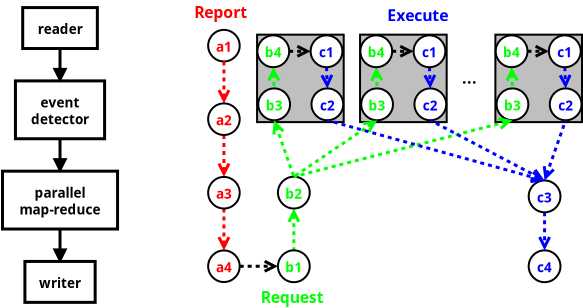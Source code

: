 <?xml version="1.0" encoding="UTF-8"?>
<dia:diagram xmlns:dia="http://www.lysator.liu.se/~alla/dia/">
  <dia:layer name="Background" visible="true" active="true">
    <dia:group>
      <dia:object type="Flowchart - Box" version="0" id="O0">
        <dia:attribute name="obj_pos">
          <dia:point val="1.367,7.143"/>
        </dia:attribute>
        <dia:attribute name="obj_bb">
          <dia:rectangle val="1.292,7.068;5.174,9.264"/>
        </dia:attribute>
        <dia:attribute name="elem_corner">
          <dia:point val="1.367,7.143"/>
        </dia:attribute>
        <dia:attribute name="elem_width">
          <dia:real val="3.733"/>
        </dia:attribute>
        <dia:attribute name="elem_height">
          <dia:real val="2.047"/>
        </dia:attribute>
        <dia:attribute name="border_width">
          <dia:real val="0.15"/>
        </dia:attribute>
        <dia:attribute name="show_background">
          <dia:boolean val="true"/>
        </dia:attribute>
        <dia:attribute name="padding">
          <dia:real val="0.5"/>
        </dia:attribute>
        <dia:attribute name="text">
          <dia:composite type="text">
            <dia:attribute name="string">
              <dia:string>#reader#</dia:string>
            </dia:attribute>
            <dia:attribute name="font">
              <dia:font family="sans" style="80" name="Helvetica-Bold"/>
            </dia:attribute>
            <dia:attribute name="height">
              <dia:real val="0.847"/>
            </dia:attribute>
            <dia:attribute name="pos">
              <dia:point val="3.233,8.373"/>
            </dia:attribute>
            <dia:attribute name="color">
              <dia:color val="#000000"/>
            </dia:attribute>
            <dia:attribute name="alignment">
              <dia:enum val="1"/>
            </dia:attribute>
          </dia:composite>
        </dia:attribute>
      </dia:object>
      <dia:object type="Flowchart - Box" version="0" id="O1">
        <dia:attribute name="obj_pos">
          <dia:point val="1.004,10.809"/>
        </dia:attribute>
        <dia:attribute name="obj_bb">
          <dia:rectangle val="0.929,10.734;5.537,13.777"/>
        </dia:attribute>
        <dia:attribute name="elem_corner">
          <dia:point val="1.004,10.809"/>
        </dia:attribute>
        <dia:attribute name="elem_width">
          <dia:real val="4.458"/>
        </dia:attribute>
        <dia:attribute name="elem_height">
          <dia:real val="2.893"/>
        </dia:attribute>
        <dia:attribute name="border_width">
          <dia:real val="0.15"/>
        </dia:attribute>
        <dia:attribute name="show_background">
          <dia:boolean val="true"/>
        </dia:attribute>
        <dia:attribute name="padding">
          <dia:real val="0.5"/>
        </dia:attribute>
        <dia:attribute name="text">
          <dia:composite type="text">
            <dia:attribute name="string">
              <dia:string>#event
detector#</dia:string>
            </dia:attribute>
            <dia:attribute name="font">
              <dia:font family="sans" style="80" name="Helvetica-Bold"/>
            </dia:attribute>
            <dia:attribute name="height">
              <dia:real val="0.847"/>
            </dia:attribute>
            <dia:attribute name="pos">
              <dia:point val="3.233,12.039"/>
            </dia:attribute>
            <dia:attribute name="color">
              <dia:color val="#000000"/>
            </dia:attribute>
            <dia:attribute name="alignment">
              <dia:enum val="1"/>
            </dia:attribute>
          </dia:composite>
        </dia:attribute>
      </dia:object>
      <dia:object type="Flowchart - Box" version="0" id="O2">
        <dia:attribute name="obj_pos">
          <dia:point val="0.357,15.322"/>
        </dia:attribute>
        <dia:attribute name="obj_bb">
          <dia:rectangle val="0.282,15.247;6.184,18.291"/>
        </dia:attribute>
        <dia:attribute name="elem_corner">
          <dia:point val="0.357,15.322"/>
        </dia:attribute>
        <dia:attribute name="elem_width">
          <dia:real val="5.753"/>
        </dia:attribute>
        <dia:attribute name="elem_height">
          <dia:real val="2.893"/>
        </dia:attribute>
        <dia:attribute name="border_width">
          <dia:real val="0.15"/>
        </dia:attribute>
        <dia:attribute name="show_background">
          <dia:boolean val="true"/>
        </dia:attribute>
        <dia:attribute name="padding">
          <dia:real val="0.5"/>
        </dia:attribute>
        <dia:attribute name="text">
          <dia:composite type="text">
            <dia:attribute name="string">
              <dia:string>#parallel
map-reduce#</dia:string>
            </dia:attribute>
            <dia:attribute name="font">
              <dia:font family="sans" style="80" name="Helvetica-Bold"/>
            </dia:attribute>
            <dia:attribute name="height">
              <dia:real val="0.847"/>
            </dia:attribute>
            <dia:attribute name="pos">
              <dia:point val="3.233,16.552"/>
            </dia:attribute>
            <dia:attribute name="color">
              <dia:color val="#000000"/>
            </dia:attribute>
            <dia:attribute name="alignment">
              <dia:enum val="1"/>
            </dia:attribute>
          </dia:composite>
        </dia:attribute>
      </dia:object>
      <dia:object type="Flowchart - Box" version="0" id="O3">
        <dia:attribute name="obj_pos">
          <dia:point val="1.477,19.835"/>
        </dia:attribute>
        <dia:attribute name="obj_bb">
          <dia:rectangle val="1.402,19.76;5.064,21.957"/>
        </dia:attribute>
        <dia:attribute name="elem_corner">
          <dia:point val="1.477,19.835"/>
        </dia:attribute>
        <dia:attribute name="elem_width">
          <dia:real val="3.513"/>
        </dia:attribute>
        <dia:attribute name="elem_height">
          <dia:real val="2.047"/>
        </dia:attribute>
        <dia:attribute name="border_width">
          <dia:real val="0.15"/>
        </dia:attribute>
        <dia:attribute name="show_background">
          <dia:boolean val="true"/>
        </dia:attribute>
        <dia:attribute name="padding">
          <dia:real val="0.5"/>
        </dia:attribute>
        <dia:attribute name="text">
          <dia:composite type="text">
            <dia:attribute name="string">
              <dia:string>#writer#</dia:string>
            </dia:attribute>
            <dia:attribute name="font">
              <dia:font family="sans" style="80" name="Helvetica-Bold"/>
            </dia:attribute>
            <dia:attribute name="height">
              <dia:real val="0.847"/>
            </dia:attribute>
            <dia:attribute name="pos">
              <dia:point val="3.233,21.065"/>
            </dia:attribute>
            <dia:attribute name="color">
              <dia:color val="#000000"/>
            </dia:attribute>
            <dia:attribute name="alignment">
              <dia:enum val="1"/>
            </dia:attribute>
          </dia:composite>
        </dia:attribute>
      </dia:object>
      <dia:object type="Standard - Line" version="0" id="O4">
        <dia:attribute name="obj_pos">
          <dia:point val="3.233,9.189"/>
        </dia:attribute>
        <dia:attribute name="obj_bb">
          <dia:rectangle val="2.862,9.114;3.604,10.977"/>
        </dia:attribute>
        <dia:attribute name="conn_endpoints">
          <dia:point val="3.233,9.189"/>
          <dia:point val="3.233,10.809"/>
        </dia:attribute>
        <dia:attribute name="numcp">
          <dia:int val="1"/>
        </dia:attribute>
        <dia:attribute name="line_width">
          <dia:real val="0.15"/>
        </dia:attribute>
        <dia:attribute name="end_arrow">
          <dia:enum val="3"/>
        </dia:attribute>
        <dia:attribute name="end_arrow_length">
          <dia:real val="0.5"/>
        </dia:attribute>
        <dia:attribute name="end_arrow_width">
          <dia:real val="0.5"/>
        </dia:attribute>
        <dia:connections>
          <dia:connection handle="0" to="O0" connection="13"/>
          <dia:connection handle="1" to="O1" connection="2"/>
        </dia:connections>
      </dia:object>
      <dia:object type="Standard - Line" version="0" id="O5">
        <dia:attribute name="obj_pos">
          <dia:point val="3.233,13.702"/>
        </dia:attribute>
        <dia:attribute name="obj_bb">
          <dia:rectangle val="2.862,13.627;3.604,15.49"/>
        </dia:attribute>
        <dia:attribute name="conn_endpoints">
          <dia:point val="3.233,13.702"/>
          <dia:point val="3.233,15.322"/>
        </dia:attribute>
        <dia:attribute name="numcp">
          <dia:int val="1"/>
        </dia:attribute>
        <dia:attribute name="line_width">
          <dia:real val="0.15"/>
        </dia:attribute>
        <dia:attribute name="end_arrow">
          <dia:enum val="3"/>
        </dia:attribute>
        <dia:attribute name="end_arrow_length">
          <dia:real val="0.5"/>
        </dia:attribute>
        <dia:attribute name="end_arrow_width">
          <dia:real val="0.5"/>
        </dia:attribute>
        <dia:connections>
          <dia:connection handle="0" to="O1" connection="13"/>
          <dia:connection handle="1" to="O2" connection="2"/>
        </dia:connections>
      </dia:object>
      <dia:object type="Standard - Line" version="0" id="O6">
        <dia:attribute name="obj_pos">
          <dia:point val="3.233,18.215"/>
        </dia:attribute>
        <dia:attribute name="obj_bb">
          <dia:rectangle val="2.862,18.14;3.604,20.003"/>
        </dia:attribute>
        <dia:attribute name="conn_endpoints">
          <dia:point val="3.233,18.215"/>
          <dia:point val="3.233,19.835"/>
        </dia:attribute>
        <dia:attribute name="numcp">
          <dia:int val="1"/>
        </dia:attribute>
        <dia:attribute name="line_width">
          <dia:real val="0.15"/>
        </dia:attribute>
        <dia:attribute name="end_arrow">
          <dia:enum val="3"/>
        </dia:attribute>
        <dia:attribute name="end_arrow_length">
          <dia:real val="0.5"/>
        </dia:attribute>
        <dia:attribute name="end_arrow_width">
          <dia:real val="0.5"/>
        </dia:attribute>
        <dia:connections>
          <dia:connection handle="0" to="O2" connection="13"/>
          <dia:connection handle="1" to="O3" connection="2"/>
        </dia:connections>
      </dia:object>
    </dia:group>
    <dia:group>
      <dia:group>
        <dia:object type="Standard - Text" version="1" id="O7">
          <dia:attribute name="obj_pos">
            <dia:point val="23.333,10.956"/>
          </dia:attribute>
          <dia:attribute name="obj_bb">
            <dia:rectangle val="23.333,10.223;24.233,11.143"/>
          </dia:attribute>
          <dia:attribute name="text">
            <dia:composite type="text">
              <dia:attribute name="string">
                <dia:string>#...#</dia:string>
              </dia:attribute>
              <dia:attribute name="font">
                <dia:font family="sans" style="80" name="Helvetica-Bold"/>
              </dia:attribute>
              <dia:attribute name="height">
                <dia:real val="0.988"/>
              </dia:attribute>
              <dia:attribute name="pos">
                <dia:point val="23.333,10.956"/>
              </dia:attribute>
              <dia:attribute name="color">
                <dia:color val="#000000"/>
              </dia:attribute>
              <dia:attribute name="alignment">
                <dia:enum val="0"/>
              </dia:attribute>
            </dia:composite>
          </dia:attribute>
          <dia:attribute name="valign">
            <dia:enum val="3"/>
          </dia:attribute>
        </dia:object>
        <dia:group>
          <dia:object type="Flowchart - Box" version="0" id="O8">
            <dia:attribute name="obj_pos">
              <dia:point val="25.001,8.497"/>
            </dia:attribute>
            <dia:attribute name="obj_bb">
              <dia:rectangle val="24.951,8.447;29.382,12.92"/>
            </dia:attribute>
            <dia:attribute name="elem_corner">
              <dia:point val="25.001,8.497"/>
            </dia:attribute>
            <dia:attribute name="elem_width">
              <dia:real val="4.331"/>
            </dia:attribute>
            <dia:attribute name="elem_height">
              <dia:real val="4.373"/>
            </dia:attribute>
            <dia:attribute name="border_width">
              <dia:real val="0.1"/>
            </dia:attribute>
            <dia:attribute name="inner_color">
              <dia:color val="#bfbfbf"/>
            </dia:attribute>
            <dia:attribute name="show_background">
              <dia:boolean val="true"/>
            </dia:attribute>
            <dia:attribute name="padding">
              <dia:real val="0.5"/>
            </dia:attribute>
            <dia:attribute name="text">
              <dia:composite type="text">
                <dia:attribute name="string">
                  <dia:string>##</dia:string>
                </dia:attribute>
                <dia:attribute name="font">
                  <dia:font family="sans" style="0" name="Helvetica"/>
                </dia:attribute>
                <dia:attribute name="height">
                  <dia:real val="0.8"/>
                </dia:attribute>
                <dia:attribute name="pos">
                  <dia:point val="27.167,10.878"/>
                </dia:attribute>
                <dia:attribute name="color">
                  <dia:color val="#000000"/>
                </dia:attribute>
                <dia:attribute name="alignment">
                  <dia:enum val="1"/>
                </dia:attribute>
              </dia:composite>
            </dia:attribute>
          </dia:object>
          <dia:object type="Standard - Line" version="0" id="O9">
            <dia:attribute name="obj_pos">
              <dia:point val="25.811,10.123"/>
            </dia:attribute>
            <dia:attribute name="obj_bb">
              <dia:rectangle val="25.47,10.046;26.212,11.264"/>
            </dia:attribute>
            <dia:attribute name="conn_endpoints">
              <dia:point val="25.811,10.123"/>
              <dia:point val="25.854,11.186"/>
            </dia:attribute>
            <dia:attribute name="numcp">
              <dia:int val="1"/>
            </dia:attribute>
            <dia:attribute name="line_color">
              <dia:color val="#00ff00"/>
            </dia:attribute>
            <dia:attribute name="line_width">
              <dia:real val="0.15"/>
            </dia:attribute>
            <dia:attribute name="line_style">
              <dia:enum val="1"/>
            </dia:attribute>
            <dia:attribute name="start_arrow">
              <dia:enum val="1"/>
            </dia:attribute>
            <dia:attribute name="start_arrow_length">
              <dia:real val="0.5"/>
            </dia:attribute>
            <dia:attribute name="start_arrow_width">
              <dia:real val="0.5"/>
            </dia:attribute>
            <dia:attribute name="dashlength">
              <dia:real val="0.2"/>
            </dia:attribute>
            <dia:connections>
              <dia:connection handle="0" to="O10" connection="12"/>
              <dia:connection handle="1" to="O11" connection="4"/>
            </dia:connections>
          </dia:object>
          <dia:object type="Flowchart - Ellipse" version="0" id="O10">
            <dia:attribute name="obj_pos">
              <dia:point val="25.018,8.532"/>
            </dia:attribute>
            <dia:attribute name="obj_bb">
              <dia:rectangle val="24.968,8.482;26.655,10.173"/>
            </dia:attribute>
            <dia:attribute name="elem_corner">
              <dia:point val="25.018,8.532"/>
            </dia:attribute>
            <dia:attribute name="elem_width">
              <dia:real val="1.588"/>
            </dia:attribute>
            <dia:attribute name="elem_height">
              <dia:real val="1.591"/>
            </dia:attribute>
            <dia:attribute name="border_width">
              <dia:real val="0.1"/>
            </dia:attribute>
            <dia:attribute name="show_background">
              <dia:boolean val="true"/>
            </dia:attribute>
            <dia:attribute name="padding">
              <dia:real val="0.01"/>
            </dia:attribute>
            <dia:attribute name="text">
              <dia:composite type="text">
                <dia:attribute name="string">
                  <dia:string>#b4#</dia:string>
                </dia:attribute>
                <dia:attribute name="font">
                  <dia:font family="sans" style="80" name="Helvetica-Bold"/>
                </dia:attribute>
                <dia:attribute name="height">
                  <dia:real val="0.847"/>
                </dia:attribute>
                <dia:attribute name="pos">
                  <dia:point val="25.811,9.535"/>
                </dia:attribute>
                <dia:attribute name="color">
                  <dia:color val="#00ff00"/>
                </dia:attribute>
                <dia:attribute name="alignment">
                  <dia:enum val="1"/>
                </dia:attribute>
              </dia:composite>
            </dia:attribute>
          </dia:object>
          <dia:object type="Flowchart - Ellipse" version="0" id="O11">
            <dia:attribute name="obj_pos">
              <dia:point val="25.06,11.186"/>
            </dia:attribute>
            <dia:attribute name="obj_bb">
              <dia:rectangle val="25.01,11.136;26.697,12.827"/>
            </dia:attribute>
            <dia:attribute name="elem_corner">
              <dia:point val="25.06,11.186"/>
            </dia:attribute>
            <dia:attribute name="elem_width">
              <dia:real val="1.588"/>
            </dia:attribute>
            <dia:attribute name="elem_height">
              <dia:real val="1.591"/>
            </dia:attribute>
            <dia:attribute name="border_width">
              <dia:real val="0.1"/>
            </dia:attribute>
            <dia:attribute name="show_background">
              <dia:boolean val="true"/>
            </dia:attribute>
            <dia:attribute name="padding">
              <dia:real val="0.01"/>
            </dia:attribute>
            <dia:attribute name="text">
              <dia:composite type="text">
                <dia:attribute name="string">
                  <dia:string>#b3#</dia:string>
                </dia:attribute>
                <dia:attribute name="font">
                  <dia:font family="sans" style="80" name="Helvetica-Bold"/>
                </dia:attribute>
                <dia:attribute name="height">
                  <dia:real val="0.847"/>
                </dia:attribute>
                <dia:attribute name="pos">
                  <dia:point val="25.854,12.188"/>
                </dia:attribute>
                <dia:attribute name="color">
                  <dia:color val="#00ff00"/>
                </dia:attribute>
                <dia:attribute name="alignment">
                  <dia:enum val="1"/>
                </dia:attribute>
              </dia:composite>
            </dia:attribute>
          </dia:object>
          <dia:object type="Standard - Line" version="0" id="O12">
            <dia:attribute name="obj_pos">
              <dia:point val="28.473,10.123"/>
            </dia:attribute>
            <dia:attribute name="obj_bb">
              <dia:rectangle val="28.121,10.046;28.863,11.353"/>
            </dia:attribute>
            <dia:attribute name="conn_endpoints">
              <dia:point val="28.473,10.123"/>
              <dia:point val="28.515,11.186"/>
            </dia:attribute>
            <dia:attribute name="numcp">
              <dia:int val="1"/>
            </dia:attribute>
            <dia:attribute name="line_color">
              <dia:color val="#0000ff"/>
            </dia:attribute>
            <dia:attribute name="line_width">
              <dia:real val="0.15"/>
            </dia:attribute>
            <dia:attribute name="line_style">
              <dia:enum val="1"/>
            </dia:attribute>
            <dia:attribute name="end_arrow">
              <dia:enum val="1"/>
            </dia:attribute>
            <dia:attribute name="end_arrow_length">
              <dia:real val="0.5"/>
            </dia:attribute>
            <dia:attribute name="end_arrow_width">
              <dia:real val="0.5"/>
            </dia:attribute>
            <dia:attribute name="dashlength">
              <dia:real val="0.2"/>
            </dia:attribute>
            <dia:connections>
              <dia:connection handle="0" to="O13" connection="12"/>
              <dia:connection handle="1" to="O14" connection="4"/>
            </dia:connections>
          </dia:object>
          <dia:object type="Flowchart - Ellipse" version="0" id="O13">
            <dia:attribute name="obj_pos">
              <dia:point val="27.679,8.532"/>
            </dia:attribute>
            <dia:attribute name="obj_bb">
              <dia:rectangle val="27.629,8.482;29.316,10.173"/>
            </dia:attribute>
            <dia:attribute name="elem_corner">
              <dia:point val="27.679,8.532"/>
            </dia:attribute>
            <dia:attribute name="elem_width">
              <dia:real val="1.588"/>
            </dia:attribute>
            <dia:attribute name="elem_height">
              <dia:real val="1.591"/>
            </dia:attribute>
            <dia:attribute name="border_width">
              <dia:real val="0.1"/>
            </dia:attribute>
            <dia:attribute name="show_background">
              <dia:boolean val="true"/>
            </dia:attribute>
            <dia:attribute name="padding">
              <dia:real val="0.01"/>
            </dia:attribute>
            <dia:attribute name="text">
              <dia:composite type="text">
                <dia:attribute name="string">
                  <dia:string>#c1#</dia:string>
                </dia:attribute>
                <dia:attribute name="font">
                  <dia:font family="sans" style="80" name="Helvetica-Bold"/>
                </dia:attribute>
                <dia:attribute name="height">
                  <dia:real val="0.847"/>
                </dia:attribute>
                <dia:attribute name="pos">
                  <dia:point val="28.473,9.535"/>
                </dia:attribute>
                <dia:attribute name="color">
                  <dia:color val="#0000ff"/>
                </dia:attribute>
                <dia:attribute name="alignment">
                  <dia:enum val="1"/>
                </dia:attribute>
              </dia:composite>
            </dia:attribute>
          </dia:object>
          <dia:object type="Flowchart - Ellipse" version="0" id="O14">
            <dia:attribute name="obj_pos">
              <dia:point val="27.721,11.186"/>
            </dia:attribute>
            <dia:attribute name="obj_bb">
              <dia:rectangle val="27.671,11.136;29.358,12.827"/>
            </dia:attribute>
            <dia:attribute name="elem_corner">
              <dia:point val="27.721,11.186"/>
            </dia:attribute>
            <dia:attribute name="elem_width">
              <dia:real val="1.588"/>
            </dia:attribute>
            <dia:attribute name="elem_height">
              <dia:real val="1.591"/>
            </dia:attribute>
            <dia:attribute name="border_width">
              <dia:real val="0.1"/>
            </dia:attribute>
            <dia:attribute name="show_background">
              <dia:boolean val="true"/>
            </dia:attribute>
            <dia:attribute name="padding">
              <dia:real val="0.01"/>
            </dia:attribute>
            <dia:attribute name="text">
              <dia:composite type="text">
                <dia:attribute name="string">
                  <dia:string>#c2#</dia:string>
                </dia:attribute>
                <dia:attribute name="font">
                  <dia:font family="sans" style="80" name="Helvetica-Bold"/>
                </dia:attribute>
                <dia:attribute name="height">
                  <dia:real val="0.847"/>
                </dia:attribute>
                <dia:attribute name="pos">
                  <dia:point val="28.515,12.188"/>
                </dia:attribute>
                <dia:attribute name="color">
                  <dia:color val="#0000ff"/>
                </dia:attribute>
                <dia:attribute name="alignment">
                  <dia:enum val="1"/>
                </dia:attribute>
              </dia:composite>
            </dia:attribute>
          </dia:object>
          <dia:object type="Standard - Line" version="0" id="O15">
            <dia:attribute name="obj_pos">
              <dia:point val="26.605,9.328"/>
            </dia:attribute>
            <dia:attribute name="obj_bb">
              <dia:rectangle val="26.53,8.957;27.846,9.699"/>
            </dia:attribute>
            <dia:attribute name="conn_endpoints">
              <dia:point val="26.605,9.328"/>
              <dia:point val="27.679,9.328"/>
            </dia:attribute>
            <dia:attribute name="numcp">
              <dia:int val="1"/>
            </dia:attribute>
            <dia:attribute name="line_width">
              <dia:real val="0.15"/>
            </dia:attribute>
            <dia:attribute name="line_style">
              <dia:enum val="1"/>
            </dia:attribute>
            <dia:attribute name="end_arrow">
              <dia:enum val="1"/>
            </dia:attribute>
            <dia:attribute name="end_arrow_length">
              <dia:real val="0.5"/>
            </dia:attribute>
            <dia:attribute name="end_arrow_width">
              <dia:real val="0.5"/>
            </dia:attribute>
            <dia:attribute name="dashlength">
              <dia:real val="0.2"/>
            </dia:attribute>
            <dia:connections>
              <dia:connection handle="0" to="O10" connection="0"/>
              <dia:connection handle="1" to="O13" connection="8"/>
            </dia:connections>
          </dia:object>
        </dia:group>
        <dia:group>
          <dia:object type="Flowchart - Box" version="0" id="O16">
            <dia:attribute name="obj_pos">
              <dia:point val="18.235,8.497"/>
            </dia:attribute>
            <dia:attribute name="obj_bb">
              <dia:rectangle val="18.185,8.447;22.615,12.92"/>
            </dia:attribute>
            <dia:attribute name="elem_corner">
              <dia:point val="18.235,8.497"/>
            </dia:attribute>
            <dia:attribute name="elem_width">
              <dia:real val="4.331"/>
            </dia:attribute>
            <dia:attribute name="elem_height">
              <dia:real val="4.373"/>
            </dia:attribute>
            <dia:attribute name="border_width">
              <dia:real val="0.1"/>
            </dia:attribute>
            <dia:attribute name="inner_color">
              <dia:color val="#bfbfbf"/>
            </dia:attribute>
            <dia:attribute name="show_background">
              <dia:boolean val="true"/>
            </dia:attribute>
            <dia:attribute name="padding">
              <dia:real val="0.5"/>
            </dia:attribute>
            <dia:attribute name="text">
              <dia:composite type="text">
                <dia:attribute name="string">
                  <dia:string>##</dia:string>
                </dia:attribute>
                <dia:attribute name="font">
                  <dia:font family="sans" style="0" name="Helvetica"/>
                </dia:attribute>
                <dia:attribute name="height">
                  <dia:real val="0.8"/>
                </dia:attribute>
                <dia:attribute name="pos">
                  <dia:point val="20.4,10.878"/>
                </dia:attribute>
                <dia:attribute name="color">
                  <dia:color val="#000000"/>
                </dia:attribute>
                <dia:attribute name="alignment">
                  <dia:enum val="1"/>
                </dia:attribute>
              </dia:composite>
            </dia:attribute>
          </dia:object>
          <dia:object type="Standard - Line" version="0" id="O17">
            <dia:attribute name="obj_pos">
              <dia:point val="19.045,10.123"/>
            </dia:attribute>
            <dia:attribute name="obj_bb">
              <dia:rectangle val="18.703,10.046;19.445,11.264"/>
            </dia:attribute>
            <dia:attribute name="conn_endpoints">
              <dia:point val="19.045,10.123"/>
              <dia:point val="19.087,11.186"/>
            </dia:attribute>
            <dia:attribute name="numcp">
              <dia:int val="1"/>
            </dia:attribute>
            <dia:attribute name="line_color">
              <dia:color val="#00ff00"/>
            </dia:attribute>
            <dia:attribute name="line_width">
              <dia:real val="0.15"/>
            </dia:attribute>
            <dia:attribute name="line_style">
              <dia:enum val="1"/>
            </dia:attribute>
            <dia:attribute name="start_arrow">
              <dia:enum val="1"/>
            </dia:attribute>
            <dia:attribute name="start_arrow_length">
              <dia:real val="0.5"/>
            </dia:attribute>
            <dia:attribute name="start_arrow_width">
              <dia:real val="0.5"/>
            </dia:attribute>
            <dia:attribute name="dashlength">
              <dia:real val="0.2"/>
            </dia:attribute>
            <dia:connections>
              <dia:connection handle="0" to="O18" connection="12"/>
              <dia:connection handle="1" to="O19" connection="4"/>
            </dia:connections>
          </dia:object>
          <dia:object type="Flowchart - Ellipse" version="0" id="O18">
            <dia:attribute name="obj_pos">
              <dia:point val="18.251,8.532"/>
            </dia:attribute>
            <dia:attribute name="obj_bb">
              <dia:rectangle val="18.201,8.482;19.889,10.173"/>
            </dia:attribute>
            <dia:attribute name="elem_corner">
              <dia:point val="18.251,8.532"/>
            </dia:attribute>
            <dia:attribute name="elem_width">
              <dia:real val="1.588"/>
            </dia:attribute>
            <dia:attribute name="elem_height">
              <dia:real val="1.591"/>
            </dia:attribute>
            <dia:attribute name="border_width">
              <dia:real val="0.1"/>
            </dia:attribute>
            <dia:attribute name="show_background">
              <dia:boolean val="true"/>
            </dia:attribute>
            <dia:attribute name="padding">
              <dia:real val="0.01"/>
            </dia:attribute>
            <dia:attribute name="text">
              <dia:composite type="text">
                <dia:attribute name="string">
                  <dia:string>#b4#</dia:string>
                </dia:attribute>
                <dia:attribute name="font">
                  <dia:font family="sans" style="80" name="Helvetica-Bold"/>
                </dia:attribute>
                <dia:attribute name="height">
                  <dia:real val="0.847"/>
                </dia:attribute>
                <dia:attribute name="pos">
                  <dia:point val="19.045,9.535"/>
                </dia:attribute>
                <dia:attribute name="color">
                  <dia:color val="#00ff00"/>
                </dia:attribute>
                <dia:attribute name="alignment">
                  <dia:enum val="1"/>
                </dia:attribute>
              </dia:composite>
            </dia:attribute>
          </dia:object>
          <dia:object type="Flowchart - Ellipse" version="0" id="O19">
            <dia:attribute name="obj_pos">
              <dia:point val="18.293,11.186"/>
            </dia:attribute>
            <dia:attribute name="obj_bb">
              <dia:rectangle val="18.243,11.136;19.931,12.827"/>
            </dia:attribute>
            <dia:attribute name="elem_corner">
              <dia:point val="18.293,11.186"/>
            </dia:attribute>
            <dia:attribute name="elem_width">
              <dia:real val="1.588"/>
            </dia:attribute>
            <dia:attribute name="elem_height">
              <dia:real val="1.591"/>
            </dia:attribute>
            <dia:attribute name="border_width">
              <dia:real val="0.1"/>
            </dia:attribute>
            <dia:attribute name="show_background">
              <dia:boolean val="true"/>
            </dia:attribute>
            <dia:attribute name="padding">
              <dia:real val="0.01"/>
            </dia:attribute>
            <dia:attribute name="text">
              <dia:composite type="text">
                <dia:attribute name="string">
                  <dia:string>#b3#</dia:string>
                </dia:attribute>
                <dia:attribute name="font">
                  <dia:font family="sans" style="80" name="Helvetica-Bold"/>
                </dia:attribute>
                <dia:attribute name="height">
                  <dia:real val="0.847"/>
                </dia:attribute>
                <dia:attribute name="pos">
                  <dia:point val="19.087,12.188"/>
                </dia:attribute>
                <dia:attribute name="color">
                  <dia:color val="#00ff00"/>
                </dia:attribute>
                <dia:attribute name="alignment">
                  <dia:enum val="1"/>
                </dia:attribute>
              </dia:composite>
            </dia:attribute>
          </dia:object>
          <dia:object type="Standard - Line" version="0" id="O20">
            <dia:attribute name="obj_pos">
              <dia:point val="21.706,10.123"/>
            </dia:attribute>
            <dia:attribute name="obj_bb">
              <dia:rectangle val="21.354,10.046;22.096,11.353"/>
            </dia:attribute>
            <dia:attribute name="conn_endpoints">
              <dia:point val="21.706,10.123"/>
              <dia:point val="21.748,11.186"/>
            </dia:attribute>
            <dia:attribute name="numcp">
              <dia:int val="1"/>
            </dia:attribute>
            <dia:attribute name="line_color">
              <dia:color val="#0000ff"/>
            </dia:attribute>
            <dia:attribute name="line_width">
              <dia:real val="0.15"/>
            </dia:attribute>
            <dia:attribute name="line_style">
              <dia:enum val="1"/>
            </dia:attribute>
            <dia:attribute name="end_arrow">
              <dia:enum val="1"/>
            </dia:attribute>
            <dia:attribute name="end_arrow_length">
              <dia:real val="0.5"/>
            </dia:attribute>
            <dia:attribute name="end_arrow_width">
              <dia:real val="0.5"/>
            </dia:attribute>
            <dia:attribute name="dashlength">
              <dia:real val="0.2"/>
            </dia:attribute>
            <dia:connections>
              <dia:connection handle="0" to="O21" connection="12"/>
              <dia:connection handle="1" to="O22" connection="4"/>
            </dia:connections>
          </dia:object>
          <dia:object type="Flowchart - Ellipse" version="0" id="O21">
            <dia:attribute name="obj_pos">
              <dia:point val="20.912,8.532"/>
            </dia:attribute>
            <dia:attribute name="obj_bb">
              <dia:rectangle val="20.862,8.482;22.55,10.173"/>
            </dia:attribute>
            <dia:attribute name="elem_corner">
              <dia:point val="20.912,8.532"/>
            </dia:attribute>
            <dia:attribute name="elem_width">
              <dia:real val="1.588"/>
            </dia:attribute>
            <dia:attribute name="elem_height">
              <dia:real val="1.591"/>
            </dia:attribute>
            <dia:attribute name="border_width">
              <dia:real val="0.1"/>
            </dia:attribute>
            <dia:attribute name="show_background">
              <dia:boolean val="true"/>
            </dia:attribute>
            <dia:attribute name="padding">
              <dia:real val="0.01"/>
            </dia:attribute>
            <dia:attribute name="text">
              <dia:composite type="text">
                <dia:attribute name="string">
                  <dia:string>#c1#</dia:string>
                </dia:attribute>
                <dia:attribute name="font">
                  <dia:font family="sans" style="80" name="Helvetica-Bold"/>
                </dia:attribute>
                <dia:attribute name="height">
                  <dia:real val="0.847"/>
                </dia:attribute>
                <dia:attribute name="pos">
                  <dia:point val="21.706,9.535"/>
                </dia:attribute>
                <dia:attribute name="color">
                  <dia:color val="#0000ff"/>
                </dia:attribute>
                <dia:attribute name="alignment">
                  <dia:enum val="1"/>
                </dia:attribute>
              </dia:composite>
            </dia:attribute>
          </dia:object>
          <dia:object type="Flowchart - Ellipse" version="0" id="O22">
            <dia:attribute name="obj_pos">
              <dia:point val="20.954,11.186"/>
            </dia:attribute>
            <dia:attribute name="obj_bb">
              <dia:rectangle val="20.904,11.136;22.592,12.827"/>
            </dia:attribute>
            <dia:attribute name="elem_corner">
              <dia:point val="20.954,11.186"/>
            </dia:attribute>
            <dia:attribute name="elem_width">
              <dia:real val="1.588"/>
            </dia:attribute>
            <dia:attribute name="elem_height">
              <dia:real val="1.591"/>
            </dia:attribute>
            <dia:attribute name="border_width">
              <dia:real val="0.1"/>
            </dia:attribute>
            <dia:attribute name="show_background">
              <dia:boolean val="true"/>
            </dia:attribute>
            <dia:attribute name="padding">
              <dia:real val="0.01"/>
            </dia:attribute>
            <dia:attribute name="text">
              <dia:composite type="text">
                <dia:attribute name="string">
                  <dia:string>#c2#</dia:string>
                </dia:attribute>
                <dia:attribute name="font">
                  <dia:font family="sans" style="80" name="Helvetica-Bold"/>
                </dia:attribute>
                <dia:attribute name="height">
                  <dia:real val="0.847"/>
                </dia:attribute>
                <dia:attribute name="pos">
                  <dia:point val="21.748,12.188"/>
                </dia:attribute>
                <dia:attribute name="color">
                  <dia:color val="#0000ff"/>
                </dia:attribute>
                <dia:attribute name="alignment">
                  <dia:enum val="1"/>
                </dia:attribute>
              </dia:composite>
            </dia:attribute>
          </dia:object>
          <dia:object type="Standard - Line" version="0" id="O23">
            <dia:attribute name="obj_pos">
              <dia:point val="19.839,9.328"/>
            </dia:attribute>
            <dia:attribute name="obj_bb">
              <dia:rectangle val="19.764,8.957;21.08,9.699"/>
            </dia:attribute>
            <dia:attribute name="conn_endpoints">
              <dia:point val="19.839,9.328"/>
              <dia:point val="20.912,9.328"/>
            </dia:attribute>
            <dia:attribute name="numcp">
              <dia:int val="1"/>
            </dia:attribute>
            <dia:attribute name="line_width">
              <dia:real val="0.15"/>
            </dia:attribute>
            <dia:attribute name="line_style">
              <dia:enum val="1"/>
            </dia:attribute>
            <dia:attribute name="end_arrow">
              <dia:enum val="1"/>
            </dia:attribute>
            <dia:attribute name="end_arrow_length">
              <dia:real val="0.5"/>
            </dia:attribute>
            <dia:attribute name="end_arrow_width">
              <dia:real val="0.5"/>
            </dia:attribute>
            <dia:attribute name="dashlength">
              <dia:real val="0.2"/>
            </dia:attribute>
            <dia:connections>
              <dia:connection handle="0" to="O18" connection="0"/>
              <dia:connection handle="1" to="O21" connection="8"/>
            </dia:connections>
          </dia:object>
        </dia:group>
        <dia:group>
          <dia:object type="Flowchart - Box" version="0" id="O24">
            <dia:attribute name="obj_pos">
              <dia:point val="13.086,8.497"/>
            </dia:attribute>
            <dia:attribute name="obj_bb">
              <dia:rectangle val="13.036,8.447;17.467,12.92"/>
            </dia:attribute>
            <dia:attribute name="elem_corner">
              <dia:point val="13.086,8.497"/>
            </dia:attribute>
            <dia:attribute name="elem_width">
              <dia:real val="4.331"/>
            </dia:attribute>
            <dia:attribute name="elem_height">
              <dia:real val="4.373"/>
            </dia:attribute>
            <dia:attribute name="border_width">
              <dia:real val="0.1"/>
            </dia:attribute>
            <dia:attribute name="inner_color">
              <dia:color val="#bfbfbf"/>
            </dia:attribute>
            <dia:attribute name="show_background">
              <dia:boolean val="true"/>
            </dia:attribute>
            <dia:attribute name="padding">
              <dia:real val="0.5"/>
            </dia:attribute>
            <dia:attribute name="text">
              <dia:composite type="text">
                <dia:attribute name="string">
                  <dia:string>##</dia:string>
                </dia:attribute>
                <dia:attribute name="font">
                  <dia:font family="sans" style="0" name="Helvetica"/>
                </dia:attribute>
                <dia:attribute name="height">
                  <dia:real val="0.8"/>
                </dia:attribute>
                <dia:attribute name="pos">
                  <dia:point val="15.252,10.878"/>
                </dia:attribute>
                <dia:attribute name="color">
                  <dia:color val="#000000"/>
                </dia:attribute>
                <dia:attribute name="alignment">
                  <dia:enum val="1"/>
                </dia:attribute>
              </dia:composite>
            </dia:attribute>
          </dia:object>
          <dia:object type="Standard - Line" version="0" id="O25">
            <dia:attribute name="obj_pos">
              <dia:point val="13.896,10.123"/>
            </dia:attribute>
            <dia:attribute name="obj_bb">
              <dia:rectangle val="13.555,10.046;14.297,11.264"/>
            </dia:attribute>
            <dia:attribute name="conn_endpoints">
              <dia:point val="13.896,10.123"/>
              <dia:point val="13.938,11.186"/>
            </dia:attribute>
            <dia:attribute name="numcp">
              <dia:int val="1"/>
            </dia:attribute>
            <dia:attribute name="line_color">
              <dia:color val="#00ff00"/>
            </dia:attribute>
            <dia:attribute name="line_width">
              <dia:real val="0.15"/>
            </dia:attribute>
            <dia:attribute name="line_style">
              <dia:enum val="1"/>
            </dia:attribute>
            <dia:attribute name="start_arrow">
              <dia:enum val="1"/>
            </dia:attribute>
            <dia:attribute name="start_arrow_length">
              <dia:real val="0.5"/>
            </dia:attribute>
            <dia:attribute name="start_arrow_width">
              <dia:real val="0.5"/>
            </dia:attribute>
            <dia:attribute name="dashlength">
              <dia:real val="0.2"/>
            </dia:attribute>
            <dia:connections>
              <dia:connection handle="0" to="O26" connection="12"/>
              <dia:connection handle="1" to="O27" connection="4"/>
            </dia:connections>
          </dia:object>
          <dia:object type="Flowchart - Ellipse" version="0" id="O26">
            <dia:attribute name="obj_pos">
              <dia:point val="13.103,8.532"/>
            </dia:attribute>
            <dia:attribute name="obj_bb">
              <dia:rectangle val="13.053,8.482;14.74,10.173"/>
            </dia:attribute>
            <dia:attribute name="elem_corner">
              <dia:point val="13.103,8.532"/>
            </dia:attribute>
            <dia:attribute name="elem_width">
              <dia:real val="1.588"/>
            </dia:attribute>
            <dia:attribute name="elem_height">
              <dia:real val="1.591"/>
            </dia:attribute>
            <dia:attribute name="border_width">
              <dia:real val="0.1"/>
            </dia:attribute>
            <dia:attribute name="show_background">
              <dia:boolean val="true"/>
            </dia:attribute>
            <dia:attribute name="padding">
              <dia:real val="0.01"/>
            </dia:attribute>
            <dia:attribute name="text">
              <dia:composite type="text">
                <dia:attribute name="string">
                  <dia:string>#b4#</dia:string>
                </dia:attribute>
                <dia:attribute name="font">
                  <dia:font family="sans" style="80" name="Helvetica-Bold"/>
                </dia:attribute>
                <dia:attribute name="height">
                  <dia:real val="0.847"/>
                </dia:attribute>
                <dia:attribute name="pos">
                  <dia:point val="13.896,9.535"/>
                </dia:attribute>
                <dia:attribute name="color">
                  <dia:color val="#00ff00"/>
                </dia:attribute>
                <dia:attribute name="alignment">
                  <dia:enum val="1"/>
                </dia:attribute>
              </dia:composite>
            </dia:attribute>
          </dia:object>
          <dia:object type="Flowchart - Ellipse" version="0" id="O27">
            <dia:attribute name="obj_pos">
              <dia:point val="13.145,11.186"/>
            </dia:attribute>
            <dia:attribute name="obj_bb">
              <dia:rectangle val="13.095,11.136;14.782,12.827"/>
            </dia:attribute>
            <dia:attribute name="elem_corner">
              <dia:point val="13.145,11.186"/>
            </dia:attribute>
            <dia:attribute name="elem_width">
              <dia:real val="1.588"/>
            </dia:attribute>
            <dia:attribute name="elem_height">
              <dia:real val="1.591"/>
            </dia:attribute>
            <dia:attribute name="border_width">
              <dia:real val="0.1"/>
            </dia:attribute>
            <dia:attribute name="show_background">
              <dia:boolean val="true"/>
            </dia:attribute>
            <dia:attribute name="padding">
              <dia:real val="0.01"/>
            </dia:attribute>
            <dia:attribute name="text">
              <dia:composite type="text">
                <dia:attribute name="string">
                  <dia:string>#b3#</dia:string>
                </dia:attribute>
                <dia:attribute name="font">
                  <dia:font family="sans" style="80" name="Helvetica-Bold"/>
                </dia:attribute>
                <dia:attribute name="height">
                  <dia:real val="0.847"/>
                </dia:attribute>
                <dia:attribute name="pos">
                  <dia:point val="13.938,12.188"/>
                </dia:attribute>
                <dia:attribute name="color">
                  <dia:color val="#00ff00"/>
                </dia:attribute>
                <dia:attribute name="alignment">
                  <dia:enum val="1"/>
                </dia:attribute>
              </dia:composite>
            </dia:attribute>
          </dia:object>
          <dia:object type="Standard - Line" version="0" id="O28">
            <dia:attribute name="obj_pos">
              <dia:point val="16.558,10.123"/>
            </dia:attribute>
            <dia:attribute name="obj_bb">
              <dia:rectangle val="16.206,10.046;16.948,11.353"/>
            </dia:attribute>
            <dia:attribute name="conn_endpoints">
              <dia:point val="16.558,10.123"/>
              <dia:point val="16.6,11.186"/>
            </dia:attribute>
            <dia:attribute name="numcp">
              <dia:int val="1"/>
            </dia:attribute>
            <dia:attribute name="line_color">
              <dia:color val="#0000ff"/>
            </dia:attribute>
            <dia:attribute name="line_width">
              <dia:real val="0.15"/>
            </dia:attribute>
            <dia:attribute name="line_style">
              <dia:enum val="1"/>
            </dia:attribute>
            <dia:attribute name="end_arrow">
              <dia:enum val="1"/>
            </dia:attribute>
            <dia:attribute name="end_arrow_length">
              <dia:real val="0.5"/>
            </dia:attribute>
            <dia:attribute name="end_arrow_width">
              <dia:real val="0.5"/>
            </dia:attribute>
            <dia:attribute name="dashlength">
              <dia:real val="0.2"/>
            </dia:attribute>
            <dia:connections>
              <dia:connection handle="0" to="O29" connection="12"/>
              <dia:connection handle="1" to="O30" connection="4"/>
            </dia:connections>
          </dia:object>
          <dia:object type="Flowchart - Ellipse" version="0" id="O29">
            <dia:attribute name="obj_pos">
              <dia:point val="15.764,8.532"/>
            </dia:attribute>
            <dia:attribute name="obj_bb">
              <dia:rectangle val="15.714,8.482;17.401,10.173"/>
            </dia:attribute>
            <dia:attribute name="elem_corner">
              <dia:point val="15.764,8.532"/>
            </dia:attribute>
            <dia:attribute name="elem_width">
              <dia:real val="1.588"/>
            </dia:attribute>
            <dia:attribute name="elem_height">
              <dia:real val="1.591"/>
            </dia:attribute>
            <dia:attribute name="border_width">
              <dia:real val="0.1"/>
            </dia:attribute>
            <dia:attribute name="show_background">
              <dia:boolean val="true"/>
            </dia:attribute>
            <dia:attribute name="padding">
              <dia:real val="0.01"/>
            </dia:attribute>
            <dia:attribute name="text">
              <dia:composite type="text">
                <dia:attribute name="string">
                  <dia:string>#c1#</dia:string>
                </dia:attribute>
                <dia:attribute name="font">
                  <dia:font family="sans" style="80" name="Helvetica-Bold"/>
                </dia:attribute>
                <dia:attribute name="height">
                  <dia:real val="0.847"/>
                </dia:attribute>
                <dia:attribute name="pos">
                  <dia:point val="16.558,9.535"/>
                </dia:attribute>
                <dia:attribute name="color">
                  <dia:color val="#0000ff"/>
                </dia:attribute>
                <dia:attribute name="alignment">
                  <dia:enum val="1"/>
                </dia:attribute>
              </dia:composite>
            </dia:attribute>
          </dia:object>
          <dia:object type="Flowchart - Ellipse" version="0" id="O30">
            <dia:attribute name="obj_pos">
              <dia:point val="15.806,11.186"/>
            </dia:attribute>
            <dia:attribute name="obj_bb">
              <dia:rectangle val="15.756,11.136;17.443,12.827"/>
            </dia:attribute>
            <dia:attribute name="elem_corner">
              <dia:point val="15.806,11.186"/>
            </dia:attribute>
            <dia:attribute name="elem_width">
              <dia:real val="1.588"/>
            </dia:attribute>
            <dia:attribute name="elem_height">
              <dia:real val="1.591"/>
            </dia:attribute>
            <dia:attribute name="border_width">
              <dia:real val="0.1"/>
            </dia:attribute>
            <dia:attribute name="show_background">
              <dia:boolean val="true"/>
            </dia:attribute>
            <dia:attribute name="padding">
              <dia:real val="0.01"/>
            </dia:attribute>
            <dia:attribute name="text">
              <dia:composite type="text">
                <dia:attribute name="string">
                  <dia:string>#c2#</dia:string>
                </dia:attribute>
                <dia:attribute name="font">
                  <dia:font family="sans" style="80" name="Helvetica-Bold"/>
                </dia:attribute>
                <dia:attribute name="height">
                  <dia:real val="0.847"/>
                </dia:attribute>
                <dia:attribute name="pos">
                  <dia:point val="16.6,12.188"/>
                </dia:attribute>
                <dia:attribute name="color">
                  <dia:color val="#0000ff"/>
                </dia:attribute>
                <dia:attribute name="alignment">
                  <dia:enum val="1"/>
                </dia:attribute>
              </dia:composite>
            </dia:attribute>
          </dia:object>
          <dia:object type="Standard - Line" version="0" id="O31">
            <dia:attribute name="obj_pos">
              <dia:point val="14.69,9.328"/>
            </dia:attribute>
            <dia:attribute name="obj_bb">
              <dia:rectangle val="14.615,8.957;15.931,9.699"/>
            </dia:attribute>
            <dia:attribute name="conn_endpoints">
              <dia:point val="14.69,9.328"/>
              <dia:point val="15.764,9.328"/>
            </dia:attribute>
            <dia:attribute name="numcp">
              <dia:int val="1"/>
            </dia:attribute>
            <dia:attribute name="line_width">
              <dia:real val="0.15"/>
            </dia:attribute>
            <dia:attribute name="line_style">
              <dia:enum val="1"/>
            </dia:attribute>
            <dia:attribute name="end_arrow">
              <dia:enum val="1"/>
            </dia:attribute>
            <dia:attribute name="end_arrow_length">
              <dia:real val="0.5"/>
            </dia:attribute>
            <dia:attribute name="end_arrow_width">
              <dia:real val="0.5"/>
            </dia:attribute>
            <dia:attribute name="dashlength">
              <dia:real val="0.2"/>
            </dia:attribute>
            <dia:connections>
              <dia:connection handle="0" to="O26" connection="0"/>
              <dia:connection handle="1" to="O29" connection="8"/>
            </dia:connections>
          </dia:object>
        </dia:group>
      </dia:group>
      <dia:object type="Flowchart - Ellipse" version="0" id="O32">
        <dia:attribute name="obj_pos">
          <dia:point val="10.64,8.258"/>
        </dia:attribute>
        <dia:attribute name="obj_bb">
          <dia:rectangle val="10.59,8.208;12.266,9.887"/>
        </dia:attribute>
        <dia:attribute name="elem_corner">
          <dia:point val="10.64,8.258"/>
        </dia:attribute>
        <dia:attribute name="elem_width">
          <dia:real val="1.576"/>
        </dia:attribute>
        <dia:attribute name="elem_height">
          <dia:real val="1.579"/>
        </dia:attribute>
        <dia:attribute name="border_width">
          <dia:real val="0.1"/>
        </dia:attribute>
        <dia:attribute name="show_background">
          <dia:boolean val="true"/>
        </dia:attribute>
        <dia:attribute name="padding">
          <dia:real val="0.01"/>
        </dia:attribute>
        <dia:attribute name="text">
          <dia:composite type="text">
            <dia:attribute name="string">
              <dia:string>#a1#</dia:string>
            </dia:attribute>
            <dia:attribute name="font">
              <dia:font family="sans" style="80" name="Helvetica-Bold"/>
            </dia:attribute>
            <dia:attribute name="height">
              <dia:real val="0.847"/>
            </dia:attribute>
            <dia:attribute name="pos">
              <dia:point val="11.428,9.254"/>
            </dia:attribute>
            <dia:attribute name="color">
              <dia:color val="#ff0000"/>
            </dia:attribute>
            <dia:attribute name="alignment">
              <dia:enum val="1"/>
            </dia:attribute>
          </dia:composite>
        </dia:attribute>
      </dia:object>
      <dia:object type="Standard - Line" version="0" id="O33">
        <dia:attribute name="obj_pos">
          <dia:point val="11.428,9.837"/>
        </dia:attribute>
        <dia:attribute name="obj_bb">
          <dia:rectangle val="11.057,9.762;11.799,12.102"/>
        </dia:attribute>
        <dia:attribute name="conn_endpoints">
          <dia:point val="11.428,9.837"/>
          <dia:point val="11.428,11.934"/>
        </dia:attribute>
        <dia:attribute name="numcp">
          <dia:int val="1"/>
        </dia:attribute>
        <dia:attribute name="line_color">
          <dia:color val="#ff0000"/>
        </dia:attribute>
        <dia:attribute name="line_width">
          <dia:real val="0.15"/>
        </dia:attribute>
        <dia:attribute name="line_style">
          <dia:enum val="1"/>
        </dia:attribute>
        <dia:attribute name="end_arrow">
          <dia:enum val="1"/>
        </dia:attribute>
        <dia:attribute name="end_arrow_length">
          <dia:real val="0.5"/>
        </dia:attribute>
        <dia:attribute name="end_arrow_width">
          <dia:real val="0.5"/>
        </dia:attribute>
        <dia:attribute name="dashlength">
          <dia:real val="0.2"/>
        </dia:attribute>
        <dia:connections>
          <dia:connection handle="0" to="O32" connection="12"/>
          <dia:connection handle="1" to="O36" connection="4"/>
        </dia:connections>
      </dia:object>
      <dia:object type="Standard - Line" version="0" id="O34">
        <dia:attribute name="obj_pos">
          <dia:point val="11.428,13.514"/>
        </dia:attribute>
        <dia:attribute name="obj_bb">
          <dia:rectangle val="11.057,13.439;11.799,15.779"/>
        </dia:attribute>
        <dia:attribute name="conn_endpoints">
          <dia:point val="11.428,13.514"/>
          <dia:point val="11.428,15.611"/>
        </dia:attribute>
        <dia:attribute name="numcp">
          <dia:int val="1"/>
        </dia:attribute>
        <dia:attribute name="line_color">
          <dia:color val="#ff0000"/>
        </dia:attribute>
        <dia:attribute name="line_width">
          <dia:real val="0.15"/>
        </dia:attribute>
        <dia:attribute name="line_style">
          <dia:enum val="1"/>
        </dia:attribute>
        <dia:attribute name="end_arrow">
          <dia:enum val="1"/>
        </dia:attribute>
        <dia:attribute name="end_arrow_length">
          <dia:real val="0.5"/>
        </dia:attribute>
        <dia:attribute name="end_arrow_width">
          <dia:real val="0.5"/>
        </dia:attribute>
        <dia:attribute name="dashlength">
          <dia:real val="0.2"/>
        </dia:attribute>
        <dia:connections>
          <dia:connection handle="0" to="O36" connection="12"/>
          <dia:connection handle="1" to="O37" connection="4"/>
        </dia:connections>
      </dia:object>
      <dia:object type="Standard - Line" version="0" id="O35">
        <dia:attribute name="obj_pos">
          <dia:point val="11.428,17.19"/>
        </dia:attribute>
        <dia:attribute name="obj_bb">
          <dia:rectangle val="11.057,17.115;11.799,19.455"/>
        </dia:attribute>
        <dia:attribute name="conn_endpoints">
          <dia:point val="11.428,17.19"/>
          <dia:point val="11.428,19.287"/>
        </dia:attribute>
        <dia:attribute name="numcp">
          <dia:int val="1"/>
        </dia:attribute>
        <dia:attribute name="line_color">
          <dia:color val="#ff0000"/>
        </dia:attribute>
        <dia:attribute name="line_width">
          <dia:real val="0.15"/>
        </dia:attribute>
        <dia:attribute name="line_style">
          <dia:enum val="1"/>
        </dia:attribute>
        <dia:attribute name="end_arrow">
          <dia:enum val="1"/>
        </dia:attribute>
        <dia:attribute name="end_arrow_length">
          <dia:real val="0.5"/>
        </dia:attribute>
        <dia:attribute name="end_arrow_width">
          <dia:real val="0.5"/>
        </dia:attribute>
        <dia:attribute name="dashlength">
          <dia:real val="0.2"/>
        </dia:attribute>
        <dia:connections>
          <dia:connection handle="0" to="O37" connection="12"/>
          <dia:connection handle="1" to="O38" connection="4"/>
        </dia:connections>
      </dia:object>
      <dia:object type="Flowchart - Ellipse" version="0" id="O36">
        <dia:attribute name="obj_pos">
          <dia:point val="10.64,11.934"/>
        </dia:attribute>
        <dia:attribute name="obj_bb">
          <dia:rectangle val="10.59,11.884;12.266,13.564"/>
        </dia:attribute>
        <dia:attribute name="elem_corner">
          <dia:point val="10.64,11.934"/>
        </dia:attribute>
        <dia:attribute name="elem_width">
          <dia:real val="1.576"/>
        </dia:attribute>
        <dia:attribute name="elem_height">
          <dia:real val="1.579"/>
        </dia:attribute>
        <dia:attribute name="border_width">
          <dia:real val="0.1"/>
        </dia:attribute>
        <dia:attribute name="show_background">
          <dia:boolean val="true"/>
        </dia:attribute>
        <dia:attribute name="padding">
          <dia:real val="0.01"/>
        </dia:attribute>
        <dia:attribute name="text">
          <dia:composite type="text">
            <dia:attribute name="string">
              <dia:string>#a2#</dia:string>
            </dia:attribute>
            <dia:attribute name="font">
              <dia:font family="sans" style="80" name="Helvetica-Bold"/>
            </dia:attribute>
            <dia:attribute name="height">
              <dia:real val="0.847"/>
            </dia:attribute>
            <dia:attribute name="pos">
              <dia:point val="11.428,12.931"/>
            </dia:attribute>
            <dia:attribute name="color">
              <dia:color val="#ff0000"/>
            </dia:attribute>
            <dia:attribute name="alignment">
              <dia:enum val="1"/>
            </dia:attribute>
          </dia:composite>
        </dia:attribute>
      </dia:object>
      <dia:object type="Flowchart - Ellipse" version="0" id="O37">
        <dia:attribute name="obj_pos">
          <dia:point val="10.64,15.611"/>
        </dia:attribute>
        <dia:attribute name="obj_bb">
          <dia:rectangle val="10.59,15.561;12.266,17.24"/>
        </dia:attribute>
        <dia:attribute name="elem_corner">
          <dia:point val="10.64,15.611"/>
        </dia:attribute>
        <dia:attribute name="elem_width">
          <dia:real val="1.576"/>
        </dia:attribute>
        <dia:attribute name="elem_height">
          <dia:real val="1.579"/>
        </dia:attribute>
        <dia:attribute name="border_width">
          <dia:real val="0.1"/>
        </dia:attribute>
        <dia:attribute name="show_background">
          <dia:boolean val="true"/>
        </dia:attribute>
        <dia:attribute name="padding">
          <dia:real val="0.01"/>
        </dia:attribute>
        <dia:attribute name="text">
          <dia:composite type="text">
            <dia:attribute name="string">
              <dia:string>#a3#</dia:string>
            </dia:attribute>
            <dia:attribute name="font">
              <dia:font family="sans" style="80" name="Helvetica-Bold"/>
            </dia:attribute>
            <dia:attribute name="height">
              <dia:real val="0.847"/>
            </dia:attribute>
            <dia:attribute name="pos">
              <dia:point val="11.428,16.607"/>
            </dia:attribute>
            <dia:attribute name="color">
              <dia:color val="#ff0000"/>
            </dia:attribute>
            <dia:attribute name="alignment">
              <dia:enum val="1"/>
            </dia:attribute>
          </dia:composite>
        </dia:attribute>
      </dia:object>
      <dia:object type="Flowchart - Ellipse" version="0" id="O38">
        <dia:attribute name="obj_pos">
          <dia:point val="10.64,19.287"/>
        </dia:attribute>
        <dia:attribute name="obj_bb">
          <dia:rectangle val="10.59,19.237;12.266,20.917"/>
        </dia:attribute>
        <dia:attribute name="elem_corner">
          <dia:point val="10.64,19.287"/>
        </dia:attribute>
        <dia:attribute name="elem_width">
          <dia:real val="1.576"/>
        </dia:attribute>
        <dia:attribute name="elem_height">
          <dia:real val="1.579"/>
        </dia:attribute>
        <dia:attribute name="border_width">
          <dia:real val="0.1"/>
        </dia:attribute>
        <dia:attribute name="show_background">
          <dia:boolean val="true"/>
        </dia:attribute>
        <dia:attribute name="padding">
          <dia:real val="0.01"/>
        </dia:attribute>
        <dia:attribute name="text">
          <dia:composite type="text">
            <dia:attribute name="string">
              <dia:string>#a4#</dia:string>
            </dia:attribute>
            <dia:attribute name="font">
              <dia:font family="sans" style="80" name="Helvetica-Bold"/>
            </dia:attribute>
            <dia:attribute name="height">
              <dia:real val="0.847"/>
            </dia:attribute>
            <dia:attribute name="pos">
              <dia:point val="11.428,20.284"/>
            </dia:attribute>
            <dia:attribute name="color">
              <dia:color val="#ff0000"/>
            </dia:attribute>
            <dia:attribute name="alignment">
              <dia:enum val="1"/>
            </dia:attribute>
          </dia:composite>
        </dia:attribute>
      </dia:object>
      <dia:object type="Standard - Line" version="0" id="O39">
        <dia:attribute name="obj_pos">
          <dia:point val="14.924,17.19"/>
        </dia:attribute>
        <dia:attribute name="obj_bb">
          <dia:rectangle val="14.553,17.115;15.296,19.357"/>
        </dia:attribute>
        <dia:attribute name="conn_endpoints">
          <dia:point val="14.924,17.19"/>
          <dia:point val="14.924,19.282"/>
        </dia:attribute>
        <dia:attribute name="numcp">
          <dia:int val="1"/>
        </dia:attribute>
        <dia:attribute name="line_color">
          <dia:color val="#00ff00"/>
        </dia:attribute>
        <dia:attribute name="line_width">
          <dia:real val="0.15"/>
        </dia:attribute>
        <dia:attribute name="line_style">
          <dia:enum val="1"/>
        </dia:attribute>
        <dia:attribute name="start_arrow">
          <dia:enum val="1"/>
        </dia:attribute>
        <dia:attribute name="start_arrow_length">
          <dia:real val="0.5"/>
        </dia:attribute>
        <dia:attribute name="start_arrow_width">
          <dia:real val="0.5"/>
        </dia:attribute>
        <dia:attribute name="dashlength">
          <dia:real val="0.2"/>
        </dia:attribute>
        <dia:connections>
          <dia:connection handle="0" to="O40" connection="12"/>
          <dia:connection handle="1" to="O41" connection="4"/>
        </dia:connections>
      </dia:object>
      <dia:object type="Flowchart - Ellipse" version="0" id="O40">
        <dia:attribute name="obj_pos">
          <dia:point val="14.13,15.599"/>
        </dia:attribute>
        <dia:attribute name="obj_bb">
          <dia:rectangle val="14.08,15.549;15.768,17.24"/>
        </dia:attribute>
        <dia:attribute name="elem_corner">
          <dia:point val="14.13,15.599"/>
        </dia:attribute>
        <dia:attribute name="elem_width">
          <dia:real val="1.588"/>
        </dia:attribute>
        <dia:attribute name="elem_height">
          <dia:real val="1.591"/>
        </dia:attribute>
        <dia:attribute name="border_width">
          <dia:real val="0.1"/>
        </dia:attribute>
        <dia:attribute name="show_background">
          <dia:boolean val="true"/>
        </dia:attribute>
        <dia:attribute name="padding">
          <dia:real val="0.01"/>
        </dia:attribute>
        <dia:attribute name="text">
          <dia:composite type="text">
            <dia:attribute name="string">
              <dia:string>#b2#</dia:string>
            </dia:attribute>
            <dia:attribute name="font">
              <dia:font family="sans" style="80" name="Helvetica-Bold"/>
            </dia:attribute>
            <dia:attribute name="height">
              <dia:real val="0.847"/>
            </dia:attribute>
            <dia:attribute name="pos">
              <dia:point val="14.924,16.602"/>
            </dia:attribute>
            <dia:attribute name="color">
              <dia:color val="#00ff00"/>
            </dia:attribute>
            <dia:attribute name="alignment">
              <dia:enum val="1"/>
            </dia:attribute>
          </dia:composite>
        </dia:attribute>
      </dia:object>
      <dia:object type="Flowchart - Ellipse" version="0" id="O41">
        <dia:attribute name="obj_pos">
          <dia:point val="14.13,19.282"/>
        </dia:attribute>
        <dia:attribute name="obj_bb">
          <dia:rectangle val="14.08,19.232;15.768,20.923"/>
        </dia:attribute>
        <dia:attribute name="elem_corner">
          <dia:point val="14.13,19.282"/>
        </dia:attribute>
        <dia:attribute name="elem_width">
          <dia:real val="1.588"/>
        </dia:attribute>
        <dia:attribute name="elem_height">
          <dia:real val="1.591"/>
        </dia:attribute>
        <dia:attribute name="border_width">
          <dia:real val="0.1"/>
        </dia:attribute>
        <dia:attribute name="show_background">
          <dia:boolean val="true"/>
        </dia:attribute>
        <dia:attribute name="padding">
          <dia:real val="0.01"/>
        </dia:attribute>
        <dia:attribute name="text">
          <dia:composite type="text">
            <dia:attribute name="string">
              <dia:string>#b1#</dia:string>
            </dia:attribute>
            <dia:attribute name="font">
              <dia:font family="sans" style="80" name="Helvetica-Bold"/>
            </dia:attribute>
            <dia:attribute name="height">
              <dia:real val="0.847"/>
            </dia:attribute>
            <dia:attribute name="pos">
              <dia:point val="14.924,20.284"/>
            </dia:attribute>
            <dia:attribute name="color">
              <dia:color val="#00ff00"/>
            </dia:attribute>
            <dia:attribute name="alignment">
              <dia:enum val="1"/>
            </dia:attribute>
          </dia:composite>
        </dia:attribute>
      </dia:object>
      <dia:object type="Standard - Line" version="0" id="O42">
        <dia:attribute name="obj_pos">
          <dia:point val="12.216,20.077"/>
        </dia:attribute>
        <dia:attribute name="obj_bb">
          <dia:rectangle val="12.141,19.706;14.298,20.448"/>
        </dia:attribute>
        <dia:attribute name="conn_endpoints">
          <dia:point val="12.216,20.077"/>
          <dia:point val="14.13,20.077"/>
        </dia:attribute>
        <dia:attribute name="numcp">
          <dia:int val="1"/>
        </dia:attribute>
        <dia:attribute name="line_width">
          <dia:real val="0.15"/>
        </dia:attribute>
        <dia:attribute name="line_style">
          <dia:enum val="1"/>
        </dia:attribute>
        <dia:attribute name="end_arrow">
          <dia:enum val="1"/>
        </dia:attribute>
        <dia:attribute name="end_arrow_length">
          <dia:real val="0.5"/>
        </dia:attribute>
        <dia:attribute name="end_arrow_width">
          <dia:real val="0.5"/>
        </dia:attribute>
        <dia:attribute name="dashlength">
          <dia:real val="0.2"/>
        </dia:attribute>
        <dia:connections>
          <dia:connection handle="0" to="O38" connection="0"/>
          <dia:connection handle="1" to="O41" connection="8"/>
        </dia:connections>
      </dia:object>
      <dia:object type="Standard - Line" version="0" id="O43">
        <dia:attribute name="obj_pos">
          <dia:point val="13.938,12.777"/>
        </dia:attribute>
        <dia:attribute name="obj_bb">
          <dia:rectangle val="13.827,12.681;15.02,15.695"/>
        </dia:attribute>
        <dia:attribute name="conn_endpoints">
          <dia:point val="13.938,12.777"/>
          <dia:point val="14.924,15.599"/>
        </dia:attribute>
        <dia:attribute name="numcp">
          <dia:int val="1"/>
        </dia:attribute>
        <dia:attribute name="line_color">
          <dia:color val="#00ff00"/>
        </dia:attribute>
        <dia:attribute name="line_width">
          <dia:real val="0.15"/>
        </dia:attribute>
        <dia:attribute name="line_style">
          <dia:enum val="1"/>
        </dia:attribute>
        <dia:attribute name="start_arrow">
          <dia:enum val="1"/>
        </dia:attribute>
        <dia:attribute name="start_arrow_length">
          <dia:real val="0.5"/>
        </dia:attribute>
        <dia:attribute name="start_arrow_width">
          <dia:real val="0.5"/>
        </dia:attribute>
        <dia:attribute name="dashlength">
          <dia:real val="0.2"/>
        </dia:attribute>
        <dia:connections>
          <dia:connection handle="1" to="O40" connection="4"/>
        </dia:connections>
      </dia:object>
      <dia:object type="Standard - Line" version="0" id="O44">
        <dia:attribute name="obj_pos">
          <dia:point val="19.087,12.777"/>
        </dia:attribute>
        <dia:attribute name="obj_bb">
          <dia:rectangle val="14.82,12.673;19.191,15.704"/>
        </dia:attribute>
        <dia:attribute name="conn_endpoints">
          <dia:point val="19.087,12.777"/>
          <dia:point val="14.924,15.599"/>
        </dia:attribute>
        <dia:attribute name="numcp">
          <dia:int val="1"/>
        </dia:attribute>
        <dia:attribute name="line_color">
          <dia:color val="#00ff00"/>
        </dia:attribute>
        <dia:attribute name="line_width">
          <dia:real val="0.15"/>
        </dia:attribute>
        <dia:attribute name="line_style">
          <dia:enum val="1"/>
        </dia:attribute>
        <dia:attribute name="start_arrow">
          <dia:enum val="1"/>
        </dia:attribute>
        <dia:attribute name="start_arrow_length">
          <dia:real val="0.5"/>
        </dia:attribute>
        <dia:attribute name="start_arrow_width">
          <dia:real val="0.5"/>
        </dia:attribute>
        <dia:attribute name="dashlength">
          <dia:real val="0.2"/>
        </dia:attribute>
        <dia:connections>
          <dia:connection handle="1" to="O40" connection="4"/>
        </dia:connections>
      </dia:object>
      <dia:object type="Standard - Line" version="0" id="O45">
        <dia:attribute name="obj_pos">
          <dia:point val="25.854,12.777"/>
        </dia:attribute>
        <dia:attribute name="obj_bb">
          <dia:rectangle val="14.833,12.603;25.945,15.691"/>
        </dia:attribute>
        <dia:attribute name="conn_endpoints">
          <dia:point val="25.854,12.777"/>
          <dia:point val="14.924,15.599"/>
        </dia:attribute>
        <dia:attribute name="numcp">
          <dia:int val="1"/>
        </dia:attribute>
        <dia:attribute name="line_color">
          <dia:color val="#00ff00"/>
        </dia:attribute>
        <dia:attribute name="line_width">
          <dia:real val="0.15"/>
        </dia:attribute>
        <dia:attribute name="line_style">
          <dia:enum val="1"/>
        </dia:attribute>
        <dia:attribute name="start_arrow">
          <dia:enum val="1"/>
        </dia:attribute>
        <dia:attribute name="start_arrow_length">
          <dia:real val="0.5"/>
        </dia:attribute>
        <dia:attribute name="start_arrow_width">
          <dia:real val="0.5"/>
        </dia:attribute>
        <dia:attribute name="dashlength">
          <dia:real val="0.2"/>
        </dia:attribute>
        <dia:connections>
          <dia:connection handle="1" to="O40" connection="4"/>
        </dia:connections>
      </dia:object>
      <dia:object type="Standard - Line" version="0" id="O46">
        <dia:attribute name="obj_pos">
          <dia:point val="27.461,17.378"/>
        </dia:attribute>
        <dia:attribute name="obj_bb">
          <dia:rectangle val="27.09,17.303;27.832,19.449"/>
        </dia:attribute>
        <dia:attribute name="conn_endpoints">
          <dia:point val="27.461,17.378"/>
          <dia:point val="27.461,19.282"/>
        </dia:attribute>
        <dia:attribute name="numcp">
          <dia:int val="1"/>
        </dia:attribute>
        <dia:attribute name="line_color">
          <dia:color val="#0000ff"/>
        </dia:attribute>
        <dia:attribute name="line_width">
          <dia:real val="0.15"/>
        </dia:attribute>
        <dia:attribute name="line_style">
          <dia:enum val="1"/>
        </dia:attribute>
        <dia:attribute name="end_arrow">
          <dia:enum val="1"/>
        </dia:attribute>
        <dia:attribute name="end_arrow_length">
          <dia:real val="0.5"/>
        </dia:attribute>
        <dia:attribute name="end_arrow_width">
          <dia:real val="0.5"/>
        </dia:attribute>
        <dia:attribute name="dashlength">
          <dia:real val="0.2"/>
        </dia:attribute>
        <dia:connections>
          <dia:connection handle="0" to="O47" connection="12"/>
          <dia:connection handle="1" to="O48" connection="4"/>
        </dia:connections>
      </dia:object>
      <dia:object type="Flowchart - Ellipse" version="0" id="O47">
        <dia:attribute name="obj_pos">
          <dia:point val="26.667,15.787"/>
        </dia:attribute>
        <dia:attribute name="obj_bb">
          <dia:rectangle val="26.617,15.737;28.305,17.428"/>
        </dia:attribute>
        <dia:attribute name="elem_corner">
          <dia:point val="26.667,15.787"/>
        </dia:attribute>
        <dia:attribute name="elem_width">
          <dia:real val="1.588"/>
        </dia:attribute>
        <dia:attribute name="elem_height">
          <dia:real val="1.591"/>
        </dia:attribute>
        <dia:attribute name="border_width">
          <dia:real val="0.1"/>
        </dia:attribute>
        <dia:attribute name="show_background">
          <dia:boolean val="true"/>
        </dia:attribute>
        <dia:attribute name="padding">
          <dia:real val="0.01"/>
        </dia:attribute>
        <dia:attribute name="text">
          <dia:composite type="text">
            <dia:attribute name="string">
              <dia:string>#c3#</dia:string>
            </dia:attribute>
            <dia:attribute name="font">
              <dia:font family="sans" style="80" name="Helvetica-Bold"/>
            </dia:attribute>
            <dia:attribute name="height">
              <dia:real val="0.847"/>
            </dia:attribute>
            <dia:attribute name="pos">
              <dia:point val="27.461,16.79"/>
            </dia:attribute>
            <dia:attribute name="color">
              <dia:color val="#0000ff"/>
            </dia:attribute>
            <dia:attribute name="alignment">
              <dia:enum val="1"/>
            </dia:attribute>
          </dia:composite>
        </dia:attribute>
      </dia:object>
      <dia:object type="Flowchart - Ellipse" version="0" id="O48">
        <dia:attribute name="obj_pos">
          <dia:point val="26.667,19.282"/>
        </dia:attribute>
        <dia:attribute name="obj_bb">
          <dia:rectangle val="26.617,19.232;28.305,20.923"/>
        </dia:attribute>
        <dia:attribute name="elem_corner">
          <dia:point val="26.667,19.282"/>
        </dia:attribute>
        <dia:attribute name="elem_width">
          <dia:real val="1.588"/>
        </dia:attribute>
        <dia:attribute name="elem_height">
          <dia:real val="1.591"/>
        </dia:attribute>
        <dia:attribute name="border_width">
          <dia:real val="0.1"/>
        </dia:attribute>
        <dia:attribute name="show_background">
          <dia:boolean val="true"/>
        </dia:attribute>
        <dia:attribute name="padding">
          <dia:real val="0.01"/>
        </dia:attribute>
        <dia:attribute name="text">
          <dia:composite type="text">
            <dia:attribute name="string">
              <dia:string>#c4#</dia:string>
            </dia:attribute>
            <dia:attribute name="font">
              <dia:font family="sans" style="80" name="Helvetica-Bold"/>
            </dia:attribute>
            <dia:attribute name="height">
              <dia:real val="0.847"/>
            </dia:attribute>
            <dia:attribute name="pos">
              <dia:point val="27.461,20.284"/>
            </dia:attribute>
            <dia:attribute name="color">
              <dia:color val="#0000ff"/>
            </dia:attribute>
            <dia:attribute name="alignment">
              <dia:enum val="1"/>
            </dia:attribute>
          </dia:composite>
        </dia:attribute>
      </dia:object>
      <dia:object type="Standard - Text" version="1" id="O49">
        <dia:attribute name="obj_pos">
          <dia:point val="9.943,7.659"/>
        </dia:attribute>
        <dia:attribute name="obj_bb">
          <dia:rectangle val="9.943,6.927;12.96,7.847"/>
        </dia:attribute>
        <dia:attribute name="text">
          <dia:composite type="text">
            <dia:attribute name="string">
              <dia:string>#Report#</dia:string>
            </dia:attribute>
            <dia:attribute name="font">
              <dia:font family="sans" style="80" name="Helvetica-Bold"/>
            </dia:attribute>
            <dia:attribute name="height">
              <dia:real val="0.988"/>
            </dia:attribute>
            <dia:attribute name="pos">
              <dia:point val="9.943,7.659"/>
            </dia:attribute>
            <dia:attribute name="color">
              <dia:color val="#ff0000"/>
            </dia:attribute>
            <dia:attribute name="alignment">
              <dia:enum val="0"/>
            </dia:attribute>
          </dia:composite>
        </dia:attribute>
        <dia:attribute name="valign">
          <dia:enum val="3"/>
        </dia:attribute>
      </dia:object>
      <dia:object type="Standard - Text" version="1" id="O50">
        <dia:attribute name="obj_pos">
          <dia:point val="13.273,21.91"/>
        </dia:attribute>
        <dia:attribute name="obj_bb">
          <dia:rectangle val="13.273,21.178;16.925,22.098"/>
        </dia:attribute>
        <dia:attribute name="text">
          <dia:composite type="text">
            <dia:attribute name="string">
              <dia:string>#Request#</dia:string>
            </dia:attribute>
            <dia:attribute name="font">
              <dia:font family="sans" style="80" name="Helvetica-Bold"/>
            </dia:attribute>
            <dia:attribute name="height">
              <dia:real val="0.988"/>
            </dia:attribute>
            <dia:attribute name="pos">
              <dia:point val="13.273,21.91"/>
            </dia:attribute>
            <dia:attribute name="color">
              <dia:color val="#00ff00"/>
            </dia:attribute>
            <dia:attribute name="alignment">
              <dia:enum val="0"/>
            </dia:attribute>
          </dia:composite>
        </dia:attribute>
        <dia:attribute name="valign">
          <dia:enum val="3"/>
        </dia:attribute>
      </dia:object>
      <dia:object type="Standard - Text" version="1" id="O51">
        <dia:attribute name="obj_pos">
          <dia:point val="19.596,7.823"/>
        </dia:attribute>
        <dia:attribute name="obj_bb">
          <dia:rectangle val="19.596,7.09;23.124,8.01"/>
        </dia:attribute>
        <dia:attribute name="text">
          <dia:composite type="text">
            <dia:attribute name="string">
              <dia:string>#Execute#</dia:string>
            </dia:attribute>
            <dia:attribute name="font">
              <dia:font family="sans" style="80" name="Helvetica-Bold"/>
            </dia:attribute>
            <dia:attribute name="height">
              <dia:real val="0.988"/>
            </dia:attribute>
            <dia:attribute name="pos">
              <dia:point val="19.596,7.823"/>
            </dia:attribute>
            <dia:attribute name="color">
              <dia:color val="#0000ff"/>
            </dia:attribute>
            <dia:attribute name="alignment">
              <dia:enum val="0"/>
            </dia:attribute>
          </dia:composite>
        </dia:attribute>
        <dia:attribute name="valign">
          <dia:enum val="3"/>
        </dia:attribute>
      </dia:object>
      <dia:object type="Standard - Line" version="0" id="O52">
        <dia:attribute name="obj_pos">
          <dia:point val="27.461,15.787"/>
        </dia:attribute>
        <dia:attribute name="obj_bb">
          <dia:rectangle val="16.507,12.684;27.553,15.947"/>
        </dia:attribute>
        <dia:attribute name="conn_endpoints">
          <dia:point val="27.461,15.787"/>
          <dia:point val="16.6,12.777"/>
        </dia:attribute>
        <dia:attribute name="numcp">
          <dia:int val="1"/>
        </dia:attribute>
        <dia:attribute name="line_color">
          <dia:color val="#0000ff"/>
        </dia:attribute>
        <dia:attribute name="line_width">
          <dia:real val="0.15"/>
        </dia:attribute>
        <dia:attribute name="line_style">
          <dia:enum val="1"/>
        </dia:attribute>
        <dia:attribute name="start_arrow">
          <dia:enum val="1"/>
        </dia:attribute>
        <dia:attribute name="start_arrow_length">
          <dia:real val="0.5"/>
        </dia:attribute>
        <dia:attribute name="start_arrow_width">
          <dia:real val="0.5"/>
        </dia:attribute>
        <dia:attribute name="dashlength">
          <dia:real val="0.2"/>
        </dia:attribute>
        <dia:connections>
          <dia:connection handle="0" to="O47" connection="4"/>
        </dia:connections>
      </dia:object>
      <dia:object type="Standard - Line" version="0" id="O53">
        <dia:attribute name="obj_pos">
          <dia:point val="27.461,15.787"/>
        </dia:attribute>
        <dia:attribute name="obj_bb">
          <dia:rectangle val="21.647,12.675;27.562,15.889"/>
        </dia:attribute>
        <dia:attribute name="conn_endpoints">
          <dia:point val="27.461,15.787"/>
          <dia:point val="21.748,12.777"/>
        </dia:attribute>
        <dia:attribute name="numcp">
          <dia:int val="1"/>
        </dia:attribute>
        <dia:attribute name="line_color">
          <dia:color val="#0000ff"/>
        </dia:attribute>
        <dia:attribute name="line_width">
          <dia:real val="0.15"/>
        </dia:attribute>
        <dia:attribute name="line_style">
          <dia:enum val="1"/>
        </dia:attribute>
        <dia:attribute name="start_arrow">
          <dia:enum val="1"/>
        </dia:attribute>
        <dia:attribute name="start_arrow_length">
          <dia:real val="0.5"/>
        </dia:attribute>
        <dia:attribute name="start_arrow_width">
          <dia:real val="0.5"/>
        </dia:attribute>
        <dia:attribute name="dashlength">
          <dia:real val="0.2"/>
        </dia:attribute>
        <dia:connections>
          <dia:connection handle="0" to="O47" connection="4"/>
        </dia:connections>
      </dia:object>
      <dia:object type="Standard - Line" version="0" id="O54">
        <dia:attribute name="obj_pos">
          <dia:point val="27.461,15.787"/>
        </dia:attribute>
        <dia:attribute name="obj_bb">
          <dia:rectangle val="27.35,12.681;28.61,15.883"/>
        </dia:attribute>
        <dia:attribute name="conn_endpoints">
          <dia:point val="27.461,15.787"/>
          <dia:point val="28.515,12.777"/>
        </dia:attribute>
        <dia:attribute name="numcp">
          <dia:int val="1"/>
        </dia:attribute>
        <dia:attribute name="line_color">
          <dia:color val="#0000ff"/>
        </dia:attribute>
        <dia:attribute name="line_width">
          <dia:real val="0.15"/>
        </dia:attribute>
        <dia:attribute name="line_style">
          <dia:enum val="1"/>
        </dia:attribute>
        <dia:attribute name="start_arrow">
          <dia:enum val="1"/>
        </dia:attribute>
        <dia:attribute name="start_arrow_length">
          <dia:real val="0.5"/>
        </dia:attribute>
        <dia:attribute name="start_arrow_width">
          <dia:real val="0.5"/>
        </dia:attribute>
        <dia:attribute name="dashlength">
          <dia:real val="0.2"/>
        </dia:attribute>
        <dia:connections>
          <dia:connection handle="0" to="O47" connection="4"/>
        </dia:connections>
      </dia:object>
    </dia:group>
  </dia:layer>
</dia:diagram>
